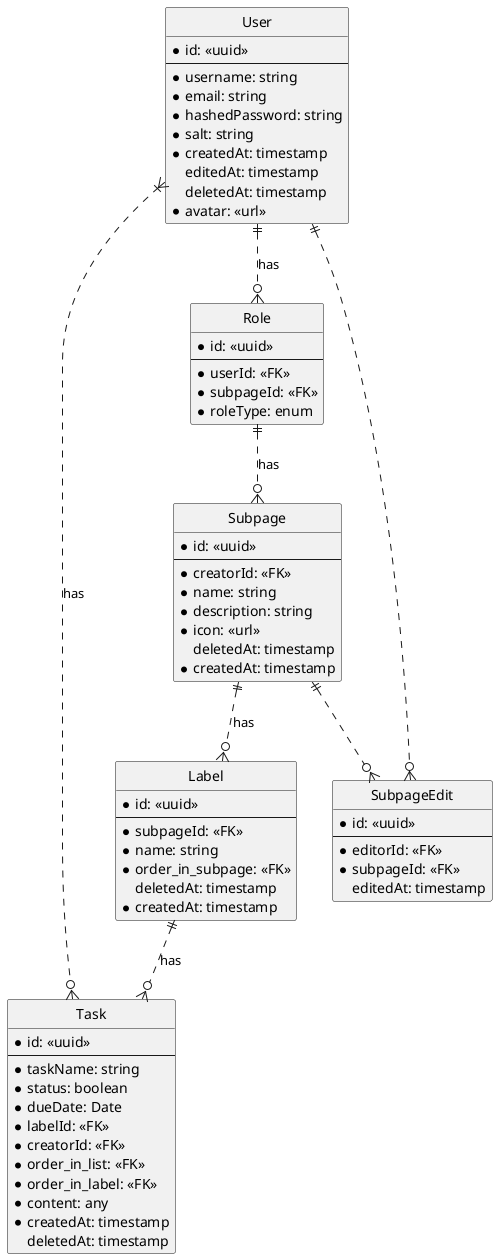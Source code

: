 @startuml nushn

hide circle

entity User {
    * id: <<uuid>>
    ---
    * username: string
    * email: string
    * hashedPassword: string
    * salt: string
    * createdAt: timestamp
    editedAt: timestamp
    deletedAt: timestamp
    * avatar: <<url>>
}

entity Subpage {
    *id: <<uuid>>
    ---
    * creatorId: <<FK>>
    * name: string
    * description: string
    * icon: <<url>>
    deletedAt: timestamp
    * createdAt: timestamp
}

entity Label {
    *id: <<uuid>>
    ---
    * subpageId: <<FK>>
    * name: string
    * order_in_subpage: <<FK>>
    deletedAt: timestamp
    * createdAt: timestamp
}

entity Role {
    * id: <<uuid>>
    ---
    * userId: <<FK>>
    * subpageId: <<FK>>
    * roleType: enum
}

entity Task {
    * id: <<uuid>>
    ---
    * taskName: string
    * status: boolean
    * dueDate: Date
    * labelId: <<FK>>
    * creatorId: <<FK>>
    * order_in_list: <<FK>>
    * order_in_label: <<FK>>
    * content: any
    * createdAt: timestamp
    deletedAt: timestamp
}

' entity TaskEdit {
'     * id: <<uuid>>
'     ---
'     * editorId: <<FK>>
'     * taskId: <<FK>>
'     editedAt: timestamp
'     * originalContent: string
' }
' entity LabelEdit {
'     * id: <<uuid>>
'     ---
'     * editorId: <<FK>>
'     * labelId: <<FK>>
'     editedAt: timestamp
'     * originalContent: string
' }
entity SubpageEdit {
    * id: <<uuid>>
    ---
    * editorId: <<FK>>
    * subpageId: <<FK>>
    editedAt: timestamp
}

' Can add comments later
' 
' entity Comment {
'     * id: <<uuid>>
'     ---
'     * taskId: <<FK>>
'     * commenterId: <<FK>>
'     * createdAt: timestamp
'     deletedAt: timestamp
'     editedAt: timestamp   
' }

User }|..o{ Task : has
Subpage ||..o{ Label : has
Label ||..o{ Task : has

Subpage ||..o{ SubpageEdit
User ||..o{ SubpageEdit

User ||..o{ Role : has
Role ||..o{ Subpage : has
@enduml
